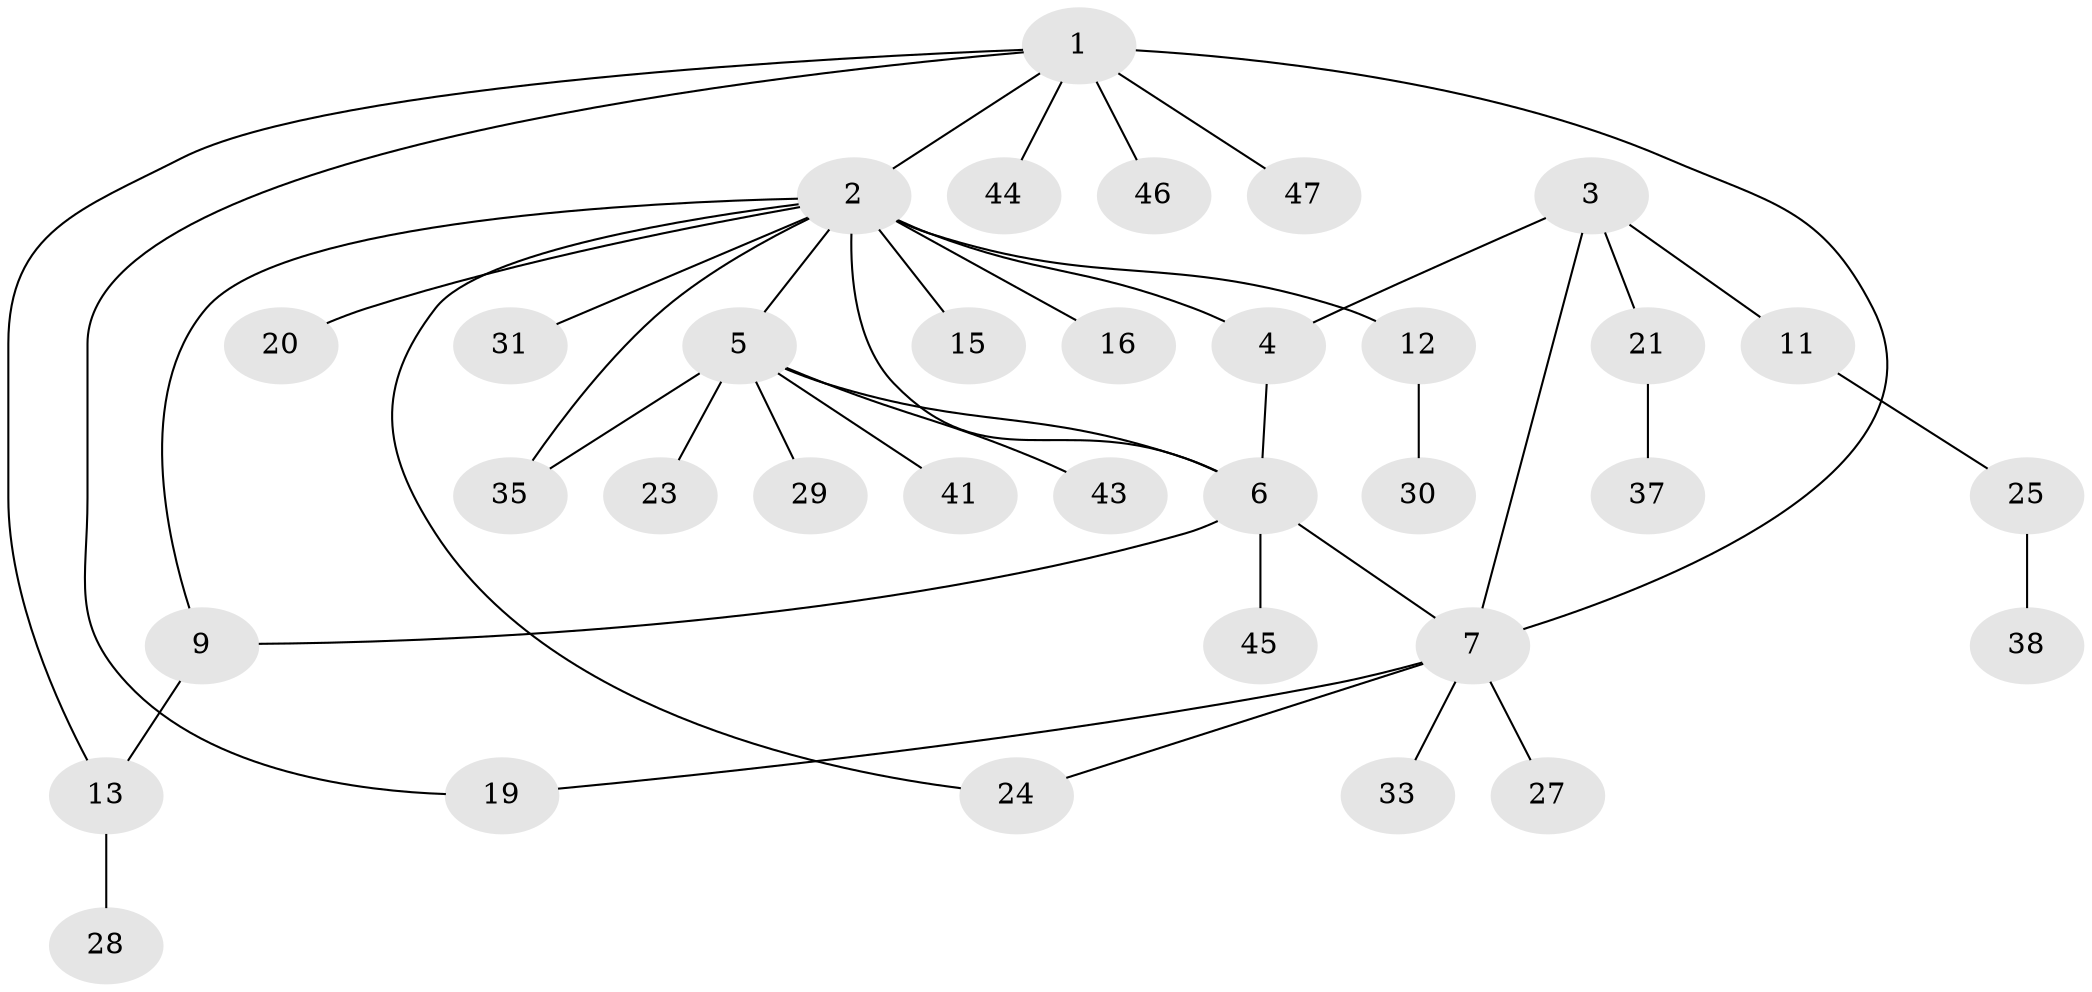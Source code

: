 // original degree distribution, {8: 0.08333333333333333, 5: 0.020833333333333332, 4: 0.08333333333333333, 6: 0.020833333333333332, 3: 0.0625, 2: 0.3125, 1: 0.4166666666666667}
// Generated by graph-tools (version 1.1) at 2025/42/03/06/25 10:42:07]
// undirected, 34 vertices, 42 edges
graph export_dot {
graph [start="1"]
  node [color=gray90,style=filled];
  1 [super="+22"];
  2 [super="+10"];
  3 [super="+42"];
  4;
  5 [super="+18"];
  6 [super="+8"];
  7 [super="+32"];
  9;
  11;
  12;
  13 [super="+14"];
  15;
  16 [super="+17"];
  19 [super="+48"];
  20 [super="+26"];
  21 [super="+34"];
  23;
  24;
  25 [super="+36"];
  27;
  28 [super="+39"];
  29;
  30 [super="+40"];
  31;
  33;
  35;
  37;
  38;
  41;
  43;
  44;
  45;
  46;
  47;
  1 -- 2;
  1 -- 7 [weight=2];
  1 -- 13;
  1 -- 19;
  1 -- 46;
  1 -- 47;
  1 -- 44;
  2 -- 4 [weight=2];
  2 -- 5;
  2 -- 15;
  2 -- 16 [weight=2];
  2 -- 24;
  2 -- 35;
  2 -- 6;
  2 -- 9;
  2 -- 12;
  2 -- 20;
  2 -- 31;
  3 -- 4;
  3 -- 7;
  3 -- 11;
  3 -- 21;
  4 -- 6;
  5 -- 6;
  5 -- 23;
  5 -- 41;
  5 -- 43;
  5 -- 29;
  5 -- 35;
  6 -- 9;
  6 -- 45;
  6 -- 7;
  7 -- 19;
  7 -- 24;
  7 -- 27;
  7 -- 33;
  9 -- 13;
  11 -- 25;
  12 -- 30;
  13 -- 28;
  21 -- 37;
  25 -- 38;
}
